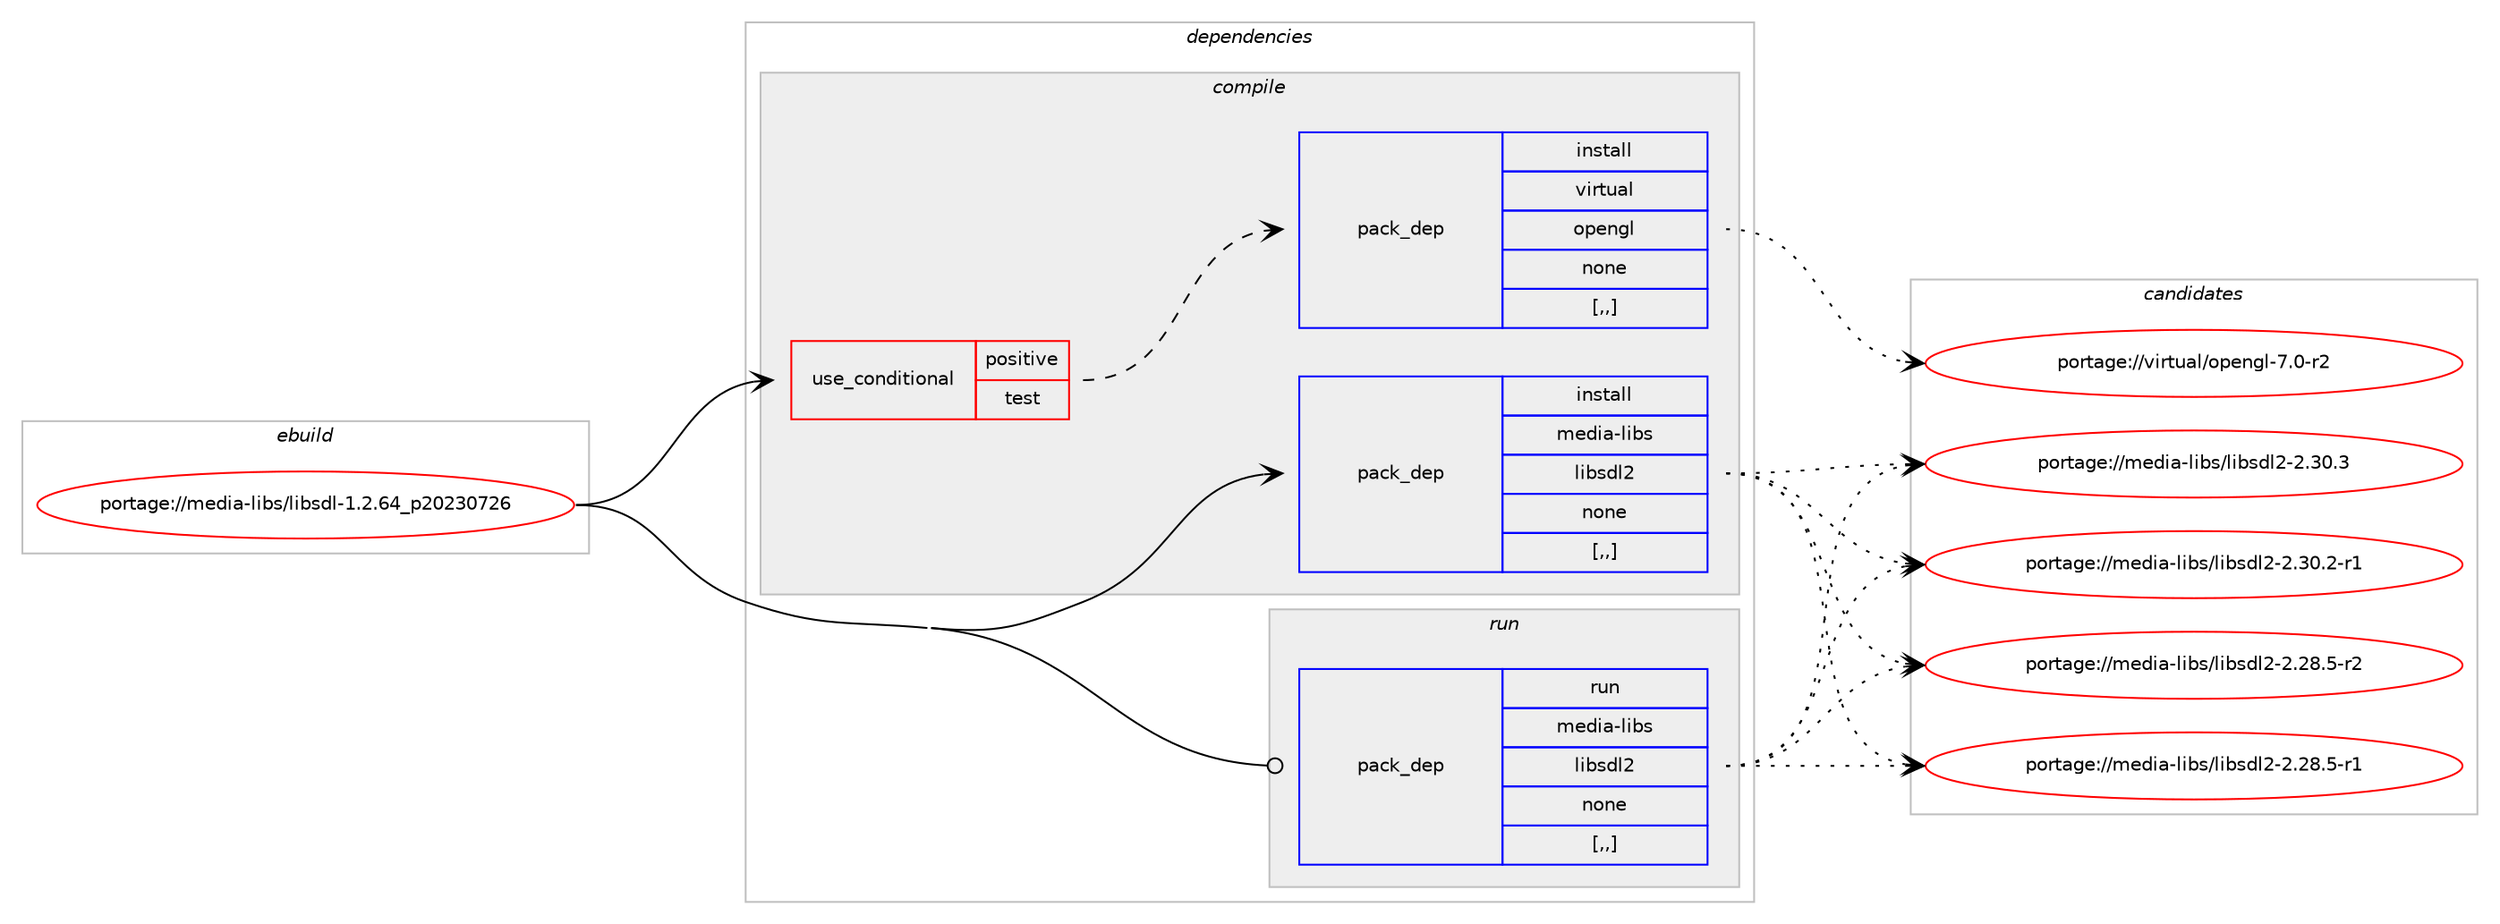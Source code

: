 digraph prolog {

# *************
# Graph options
# *************

newrank=true;
concentrate=true;
compound=true;
graph [rankdir=LR,fontname=Helvetica,fontsize=10,ranksep=1.5];#, ranksep=2.5, nodesep=0.2];
edge  [arrowhead=vee];
node  [fontname=Helvetica,fontsize=10];

# **********
# The ebuild
# **********

subgraph cluster_leftcol {
color=gray;
label=<<i>ebuild</i>>;
id [label="portage://media-libs/libsdl-1.2.64_p20230726", color=red, width=4, href="../media-libs/libsdl-1.2.64_p20230726.svg"];
}

# ****************
# The dependencies
# ****************

subgraph cluster_midcol {
color=gray;
label=<<i>dependencies</i>>;
subgraph cluster_compile {
fillcolor="#eeeeee";
style=filled;
label=<<i>compile</i>>;
subgraph cond75981 {
dependency300545 [label=<<TABLE BORDER="0" CELLBORDER="1" CELLSPACING="0" CELLPADDING="4"><TR><TD ROWSPAN="3" CELLPADDING="10">use_conditional</TD></TR><TR><TD>positive</TD></TR><TR><TD>test</TD></TR></TABLE>>, shape=none, color=red];
subgraph pack222200 {
dependency300546 [label=<<TABLE BORDER="0" CELLBORDER="1" CELLSPACING="0" CELLPADDING="4" WIDTH="220"><TR><TD ROWSPAN="6" CELLPADDING="30">pack_dep</TD></TR><TR><TD WIDTH="110">install</TD></TR><TR><TD>virtual</TD></TR><TR><TD>opengl</TD></TR><TR><TD>none</TD></TR><TR><TD>[,,]</TD></TR></TABLE>>, shape=none, color=blue];
}
dependency300545:e -> dependency300546:w [weight=20,style="dashed",arrowhead="vee"];
}
id:e -> dependency300545:w [weight=20,style="solid",arrowhead="vee"];
subgraph pack222201 {
dependency300547 [label=<<TABLE BORDER="0" CELLBORDER="1" CELLSPACING="0" CELLPADDING="4" WIDTH="220"><TR><TD ROWSPAN="6" CELLPADDING="30">pack_dep</TD></TR><TR><TD WIDTH="110">install</TD></TR><TR><TD>media-libs</TD></TR><TR><TD>libsdl2</TD></TR><TR><TD>none</TD></TR><TR><TD>[,,]</TD></TR></TABLE>>, shape=none, color=blue];
}
id:e -> dependency300547:w [weight=20,style="solid",arrowhead="vee"];
}
subgraph cluster_compileandrun {
fillcolor="#eeeeee";
style=filled;
label=<<i>compile and run</i>>;
}
subgraph cluster_run {
fillcolor="#eeeeee";
style=filled;
label=<<i>run</i>>;
subgraph pack222202 {
dependency300548 [label=<<TABLE BORDER="0" CELLBORDER="1" CELLSPACING="0" CELLPADDING="4" WIDTH="220"><TR><TD ROWSPAN="6" CELLPADDING="30">pack_dep</TD></TR><TR><TD WIDTH="110">run</TD></TR><TR><TD>media-libs</TD></TR><TR><TD>libsdl2</TD></TR><TR><TD>none</TD></TR><TR><TD>[,,]</TD></TR></TABLE>>, shape=none, color=blue];
}
id:e -> dependency300548:w [weight=20,style="solid",arrowhead="odot"];
}
}

# **************
# The candidates
# **************

subgraph cluster_choices {
rank=same;
color=gray;
label=<<i>candidates</i>>;

subgraph choice222200 {
color=black;
nodesep=1;
choice1181051141161179710847111112101110103108455546484511450 [label="portage://virtual/opengl-7.0-r2", color=red, width=4,href="../virtual/opengl-7.0-r2.svg"];
dependency300546:e -> choice1181051141161179710847111112101110103108455546484511450:w [style=dotted,weight="100"];
}
subgraph choice222201 {
color=black;
nodesep=1;
choice10910110010597451081059811547108105981151001085045504651484651 [label="portage://media-libs/libsdl2-2.30.3", color=red, width=4,href="../media-libs/libsdl2-2.30.3.svg"];
choice109101100105974510810598115471081059811510010850455046514846504511449 [label="portage://media-libs/libsdl2-2.30.2-r1", color=red, width=4,href="../media-libs/libsdl2-2.30.2-r1.svg"];
choice109101100105974510810598115471081059811510010850455046505646534511450 [label="portage://media-libs/libsdl2-2.28.5-r2", color=red, width=4,href="../media-libs/libsdl2-2.28.5-r2.svg"];
choice109101100105974510810598115471081059811510010850455046505646534511449 [label="portage://media-libs/libsdl2-2.28.5-r1", color=red, width=4,href="../media-libs/libsdl2-2.28.5-r1.svg"];
dependency300547:e -> choice10910110010597451081059811547108105981151001085045504651484651:w [style=dotted,weight="100"];
dependency300547:e -> choice109101100105974510810598115471081059811510010850455046514846504511449:w [style=dotted,weight="100"];
dependency300547:e -> choice109101100105974510810598115471081059811510010850455046505646534511450:w [style=dotted,weight="100"];
dependency300547:e -> choice109101100105974510810598115471081059811510010850455046505646534511449:w [style=dotted,weight="100"];
}
subgraph choice222202 {
color=black;
nodesep=1;
choice10910110010597451081059811547108105981151001085045504651484651 [label="portage://media-libs/libsdl2-2.30.3", color=red, width=4,href="../media-libs/libsdl2-2.30.3.svg"];
choice109101100105974510810598115471081059811510010850455046514846504511449 [label="portage://media-libs/libsdl2-2.30.2-r1", color=red, width=4,href="../media-libs/libsdl2-2.30.2-r1.svg"];
choice109101100105974510810598115471081059811510010850455046505646534511450 [label="portage://media-libs/libsdl2-2.28.5-r2", color=red, width=4,href="../media-libs/libsdl2-2.28.5-r2.svg"];
choice109101100105974510810598115471081059811510010850455046505646534511449 [label="portage://media-libs/libsdl2-2.28.5-r1", color=red, width=4,href="../media-libs/libsdl2-2.28.5-r1.svg"];
dependency300548:e -> choice10910110010597451081059811547108105981151001085045504651484651:w [style=dotted,weight="100"];
dependency300548:e -> choice109101100105974510810598115471081059811510010850455046514846504511449:w [style=dotted,weight="100"];
dependency300548:e -> choice109101100105974510810598115471081059811510010850455046505646534511450:w [style=dotted,weight="100"];
dependency300548:e -> choice109101100105974510810598115471081059811510010850455046505646534511449:w [style=dotted,weight="100"];
}
}

}

